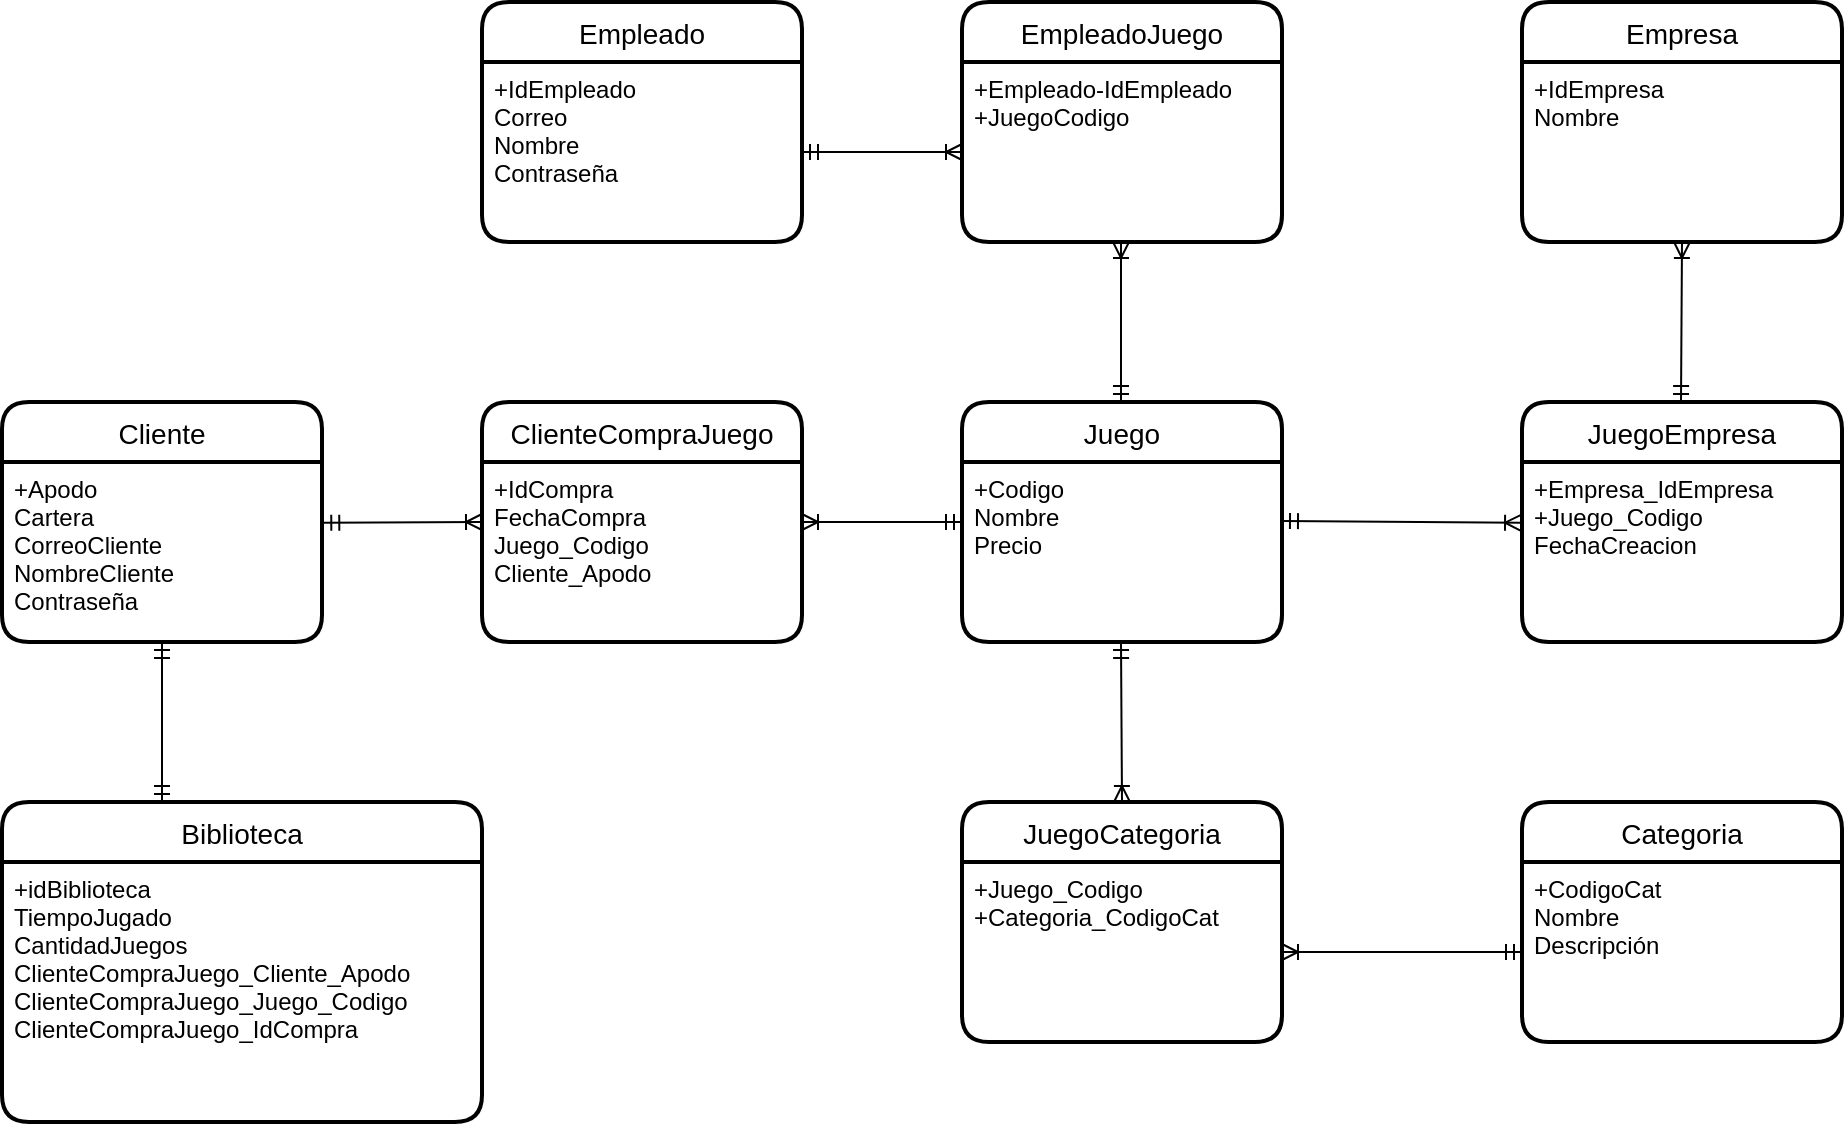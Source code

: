 <mxfile version="20.0.4" type="github">
  <diagram id="borcwdKuGScCig1cbfVf" name="Page-1">
    <mxGraphModel dx="1865" dy="1716" grid="1" gridSize="10" guides="1" tooltips="1" connect="1" arrows="1" fold="1" page="1" pageScale="1" pageWidth="827" pageHeight="1169" math="0" shadow="0">
      <root>
        <mxCell id="0" />
        <mxCell id="1" parent="0" />
        <mxCell id="fe6bmEBZRNmW-MINHZof-1" value="Empleado" style="swimlane;childLayout=stackLayout;horizontal=1;startSize=30;horizontalStack=0;rounded=1;fontSize=14;fontStyle=0;strokeWidth=2;resizeParent=0;resizeLast=1;shadow=0;dashed=0;align=center;" vertex="1" parent="1">
          <mxGeometry x="120" width="160" height="120" as="geometry" />
        </mxCell>
        <mxCell id="fe6bmEBZRNmW-MINHZof-2" value="+IdEmpleado&#xa;Correo&#xa;Nombre&#xa;Contraseña" style="align=left;strokeColor=none;fillColor=none;spacingLeft=4;fontSize=12;verticalAlign=top;resizable=0;rotatable=0;part=1;" vertex="1" parent="fe6bmEBZRNmW-MINHZof-1">
          <mxGeometry y="30" width="160" height="90" as="geometry" />
        </mxCell>
        <mxCell id="fe6bmEBZRNmW-MINHZof-3" value="EmpleadoJuego" style="swimlane;childLayout=stackLayout;horizontal=1;startSize=30;horizontalStack=0;rounded=1;fontSize=14;fontStyle=0;strokeWidth=2;resizeParent=0;resizeLast=1;shadow=0;dashed=0;align=center;" vertex="1" parent="1">
          <mxGeometry x="360" width="160" height="120" as="geometry" />
        </mxCell>
        <mxCell id="fe6bmEBZRNmW-MINHZof-4" value="+Empleado-IdEmpleado&#xa;+JuegoCodigo" style="align=left;strokeColor=none;fillColor=none;spacingLeft=4;fontSize=12;verticalAlign=top;resizable=0;rotatable=0;part=1;" vertex="1" parent="fe6bmEBZRNmW-MINHZof-3">
          <mxGeometry y="30" width="160" height="90" as="geometry" />
        </mxCell>
        <mxCell id="fe6bmEBZRNmW-MINHZof-5" value="Juego" style="swimlane;childLayout=stackLayout;horizontal=1;startSize=30;horizontalStack=0;rounded=1;fontSize=14;fontStyle=0;strokeWidth=2;resizeParent=0;resizeLast=1;shadow=0;dashed=0;align=center;" vertex="1" parent="1">
          <mxGeometry x="360" y="200" width="160" height="120" as="geometry" />
        </mxCell>
        <mxCell id="fe6bmEBZRNmW-MINHZof-6" value="+Codigo&#xa;Nombre&#xa;Precio" style="align=left;strokeColor=none;fillColor=none;spacingLeft=4;fontSize=12;verticalAlign=top;resizable=0;rotatable=0;part=1;" vertex="1" parent="fe6bmEBZRNmW-MINHZof-5">
          <mxGeometry y="30" width="160" height="90" as="geometry" />
        </mxCell>
        <mxCell id="fe6bmEBZRNmW-MINHZof-7" value="JuegoEmpresa" style="swimlane;childLayout=stackLayout;horizontal=1;startSize=30;horizontalStack=0;rounded=1;fontSize=14;fontStyle=0;strokeWidth=2;resizeParent=0;resizeLast=1;shadow=0;dashed=0;align=center;" vertex="1" parent="1">
          <mxGeometry x="640" y="200" width="160" height="120" as="geometry" />
        </mxCell>
        <mxCell id="fe6bmEBZRNmW-MINHZof-8" value="+Empresa_IdEmpresa&#xa;+Juego_Codigo&#xa;FechaCreacion" style="align=left;strokeColor=none;fillColor=none;spacingLeft=4;fontSize=12;verticalAlign=top;resizable=0;rotatable=0;part=1;" vertex="1" parent="fe6bmEBZRNmW-MINHZof-7">
          <mxGeometry y="30" width="160" height="90" as="geometry" />
        </mxCell>
        <mxCell id="fe6bmEBZRNmW-MINHZof-9" value="Empresa" style="swimlane;childLayout=stackLayout;horizontal=1;startSize=30;horizontalStack=0;rounded=1;fontSize=14;fontStyle=0;strokeWidth=2;resizeParent=0;resizeLast=1;shadow=0;dashed=0;align=center;" vertex="1" parent="1">
          <mxGeometry x="640" width="160" height="120" as="geometry" />
        </mxCell>
        <mxCell id="fe6bmEBZRNmW-MINHZof-10" value="+IdEmpresa&#xa;Nombre" style="align=left;strokeColor=none;fillColor=none;spacingLeft=4;fontSize=12;verticalAlign=top;resizable=0;rotatable=0;part=1;" vertex="1" parent="fe6bmEBZRNmW-MINHZof-9">
          <mxGeometry y="30" width="160" height="90" as="geometry" />
        </mxCell>
        <mxCell id="fe6bmEBZRNmW-MINHZof-11" value="JuegoCategoria" style="swimlane;childLayout=stackLayout;horizontal=1;startSize=30;horizontalStack=0;rounded=1;fontSize=14;fontStyle=0;strokeWidth=2;resizeParent=0;resizeLast=1;shadow=0;dashed=0;align=center;" vertex="1" parent="1">
          <mxGeometry x="360" y="400" width="160" height="120" as="geometry" />
        </mxCell>
        <mxCell id="fe6bmEBZRNmW-MINHZof-12" value="+Juego_Codigo&#xa;+Categoria_CodigoCat" style="align=left;strokeColor=none;fillColor=none;spacingLeft=4;fontSize=12;verticalAlign=top;resizable=0;rotatable=0;part=1;" vertex="1" parent="fe6bmEBZRNmW-MINHZof-11">
          <mxGeometry y="30" width="160" height="90" as="geometry" />
        </mxCell>
        <mxCell id="fe6bmEBZRNmW-MINHZof-13" value="Categoria" style="swimlane;childLayout=stackLayout;horizontal=1;startSize=30;horizontalStack=0;rounded=1;fontSize=14;fontStyle=0;strokeWidth=2;resizeParent=0;resizeLast=1;shadow=0;dashed=0;align=center;" vertex="1" parent="1">
          <mxGeometry x="640" y="400" width="160" height="120" as="geometry" />
        </mxCell>
        <mxCell id="fe6bmEBZRNmW-MINHZof-14" value="+CodigoCat&#xa;Nombre&#xa;Descripción" style="align=left;strokeColor=none;fillColor=none;spacingLeft=4;fontSize=12;verticalAlign=top;resizable=0;rotatable=0;part=1;" vertex="1" parent="fe6bmEBZRNmW-MINHZof-13">
          <mxGeometry y="30" width="160" height="90" as="geometry" />
        </mxCell>
        <mxCell id="fe6bmEBZRNmW-MINHZof-18" value="" style="edgeStyle=elbowEdgeStyle;fontSize=12;html=1;endArrow=ERoneToMany;startArrow=ERmandOne;rounded=0;shadow=0;" edge="1" parent="1">
          <mxGeometry width="100" height="100" relative="1" as="geometry">
            <mxPoint x="439.5" y="200" as="sourcePoint" />
            <mxPoint x="439.5" y="120" as="targetPoint" />
          </mxGeometry>
        </mxCell>
        <mxCell id="fe6bmEBZRNmW-MINHZof-20" value="" style="fontSize=12;html=1;endArrow=ERoneToMany;startArrow=ERmandOne;rounded=0;shadow=0;elbow=vertical;entryX=-0.003;entryY=0.338;entryDx=0;entryDy=0;entryPerimeter=0;" edge="1" parent="1" target="fe6bmEBZRNmW-MINHZof-8">
          <mxGeometry width="100" height="100" relative="1" as="geometry">
            <mxPoint x="520" y="259.5" as="sourcePoint" />
            <mxPoint x="630" y="259.5" as="targetPoint" />
          </mxGeometry>
        </mxCell>
        <mxCell id="fe6bmEBZRNmW-MINHZof-21" value="" style="fontSize=12;html=1;endArrow=ERoneToMany;startArrow=ERmandOne;rounded=0;shadow=0;elbow=vertical;" edge="1" parent="1">
          <mxGeometry width="100" height="100" relative="1" as="geometry">
            <mxPoint x="719.5" y="200" as="sourcePoint" />
            <mxPoint x="720" y="120" as="targetPoint" />
          </mxGeometry>
        </mxCell>
        <mxCell id="fe6bmEBZRNmW-MINHZof-23" value="" style="fontSize=12;html=1;endArrow=ERoneToMany;startArrow=ERmandOne;rounded=0;shadow=0;elbow=vertical;" edge="1" parent="1">
          <mxGeometry width="100" height="100" relative="1" as="geometry">
            <mxPoint x="439.5" y="320" as="sourcePoint" />
            <mxPoint x="440" y="400" as="targetPoint" />
          </mxGeometry>
        </mxCell>
        <mxCell id="fe6bmEBZRNmW-MINHZof-25" value="" style="fontSize=12;html=1;endArrow=ERoneToMany;startArrow=ERmandOne;rounded=0;shadow=0;elbow=vertical;exitX=0;exitY=0.5;exitDx=0;exitDy=0;entryX=1;entryY=0.5;entryDx=0;entryDy=0;" edge="1" parent="1" source="fe6bmEBZRNmW-MINHZof-14" target="fe6bmEBZRNmW-MINHZof-12">
          <mxGeometry width="100" height="100" relative="1" as="geometry">
            <mxPoint x="160" y="510" as="sourcePoint" />
            <mxPoint x="310" y="460" as="targetPoint" />
          </mxGeometry>
        </mxCell>
        <mxCell id="fe6bmEBZRNmW-MINHZof-26" value="" style="fontSize=12;html=1;endArrow=ERoneToMany;startArrow=ERmandOne;rounded=0;shadow=0;elbow=vertical;entryX=0;entryY=0.5;entryDx=0;entryDy=0;exitX=1;exitY=0.5;exitDx=0;exitDy=0;" edge="1" parent="1" source="fe6bmEBZRNmW-MINHZof-2" target="fe6bmEBZRNmW-MINHZof-4">
          <mxGeometry width="100" height="100" relative="1" as="geometry">
            <mxPoint x="230" y="190" as="sourcePoint" />
            <mxPoint x="310" y="160" as="targetPoint" />
          </mxGeometry>
        </mxCell>
        <mxCell id="fe6bmEBZRNmW-MINHZof-27" value="ClienteCompraJuego" style="swimlane;childLayout=stackLayout;horizontal=1;startSize=30;horizontalStack=0;rounded=1;fontSize=14;fontStyle=0;strokeWidth=2;resizeParent=0;resizeLast=1;shadow=0;dashed=0;align=center;" vertex="1" parent="1">
          <mxGeometry x="120" y="200" width="160" height="120" as="geometry" />
        </mxCell>
        <mxCell id="fe6bmEBZRNmW-MINHZof-28" value="+IdCompra&#xa;FechaCompra&#xa;Juego_Codigo&#xa;Cliente_Apodo" style="align=left;strokeColor=none;fillColor=none;spacingLeft=4;fontSize=12;verticalAlign=top;resizable=0;rotatable=0;part=1;" vertex="1" parent="fe6bmEBZRNmW-MINHZof-27">
          <mxGeometry y="30" width="160" height="90" as="geometry" />
        </mxCell>
        <mxCell id="fe6bmEBZRNmW-MINHZof-29" value="Cliente" style="swimlane;childLayout=stackLayout;horizontal=1;startSize=30;horizontalStack=0;rounded=1;fontSize=14;fontStyle=0;strokeWidth=2;resizeParent=0;resizeLast=1;shadow=0;dashed=0;align=center;" vertex="1" parent="1">
          <mxGeometry x="-120" y="200" width="160" height="120" as="geometry" />
        </mxCell>
        <mxCell id="fe6bmEBZRNmW-MINHZof-30" value="+Apodo&#xa;Cartera&#xa;CorreoCliente&#xa;NombreCliente&#xa;Contraseña" style="align=left;strokeColor=none;fillColor=none;spacingLeft=4;fontSize=12;verticalAlign=top;resizable=0;rotatable=0;part=1;" vertex="1" parent="fe6bmEBZRNmW-MINHZof-29">
          <mxGeometry y="30" width="160" height="90" as="geometry" />
        </mxCell>
        <mxCell id="fe6bmEBZRNmW-MINHZof-31" value="" style="fontSize=12;html=1;endArrow=ERoneToMany;startArrow=ERmandOne;rounded=0;shadow=0;elbow=vertical;exitX=0;exitY=0.5;exitDx=0;exitDy=0;" edge="1" parent="1" source="fe6bmEBZRNmW-MINHZof-5">
          <mxGeometry width="100" height="100" relative="1" as="geometry">
            <mxPoint x="340" y="350" as="sourcePoint" />
            <mxPoint x="280" y="260" as="targetPoint" />
          </mxGeometry>
        </mxCell>
        <mxCell id="fe6bmEBZRNmW-MINHZof-32" value="" style="fontSize=12;html=1;endArrow=ERoneToMany;startArrow=ERmandOne;rounded=0;shadow=0;elbow=vertical;entryX=0;entryY=0.5;entryDx=0;entryDy=0;exitX=1.004;exitY=0.338;exitDx=0;exitDy=0;exitPerimeter=0;" edge="1" parent="1" source="fe6bmEBZRNmW-MINHZof-30" target="fe6bmEBZRNmW-MINHZof-27">
          <mxGeometry width="100" height="100" relative="1" as="geometry">
            <mxPoint x="30" y="500" as="sourcePoint" />
            <mxPoint x="130" y="400" as="targetPoint" />
          </mxGeometry>
        </mxCell>
        <mxCell id="fe6bmEBZRNmW-MINHZof-33" value="Biblioteca" style="swimlane;childLayout=stackLayout;horizontal=1;startSize=30;horizontalStack=0;rounded=1;fontSize=14;fontStyle=0;strokeWidth=2;resizeParent=0;resizeLast=1;shadow=0;dashed=0;align=center;" vertex="1" parent="1">
          <mxGeometry x="-120" y="400" width="240" height="160" as="geometry" />
        </mxCell>
        <mxCell id="fe6bmEBZRNmW-MINHZof-34" value="+idBiblioteca&#xa;TiempoJugado&#xa;CantidadJuegos&#xa;ClienteCompraJuego_Cliente_Apodo&#xa;ClienteCompraJuego_Juego_Codigo&#xa;ClienteCompraJuego_IdCompra" style="align=left;strokeColor=none;fillColor=none;spacingLeft=4;fontSize=12;verticalAlign=top;resizable=0;rotatable=0;part=1;" vertex="1" parent="fe6bmEBZRNmW-MINHZof-33">
          <mxGeometry y="30" width="240" height="130" as="geometry" />
        </mxCell>
        <mxCell id="fe6bmEBZRNmW-MINHZof-35" value="" style="fontSize=12;html=1;endArrow=ERmandOne;startArrow=ERmandOne;rounded=0;shadow=0;elbow=vertical;entryX=0.5;entryY=1;entryDx=0;entryDy=0;" edge="1" parent="1" target="fe6bmEBZRNmW-MINHZof-30">
          <mxGeometry width="100" height="100" relative="1" as="geometry">
            <mxPoint x="-40" y="400" as="sourcePoint" />
            <mxPoint x="50" y="330" as="targetPoint" />
          </mxGeometry>
        </mxCell>
      </root>
    </mxGraphModel>
  </diagram>
</mxfile>
